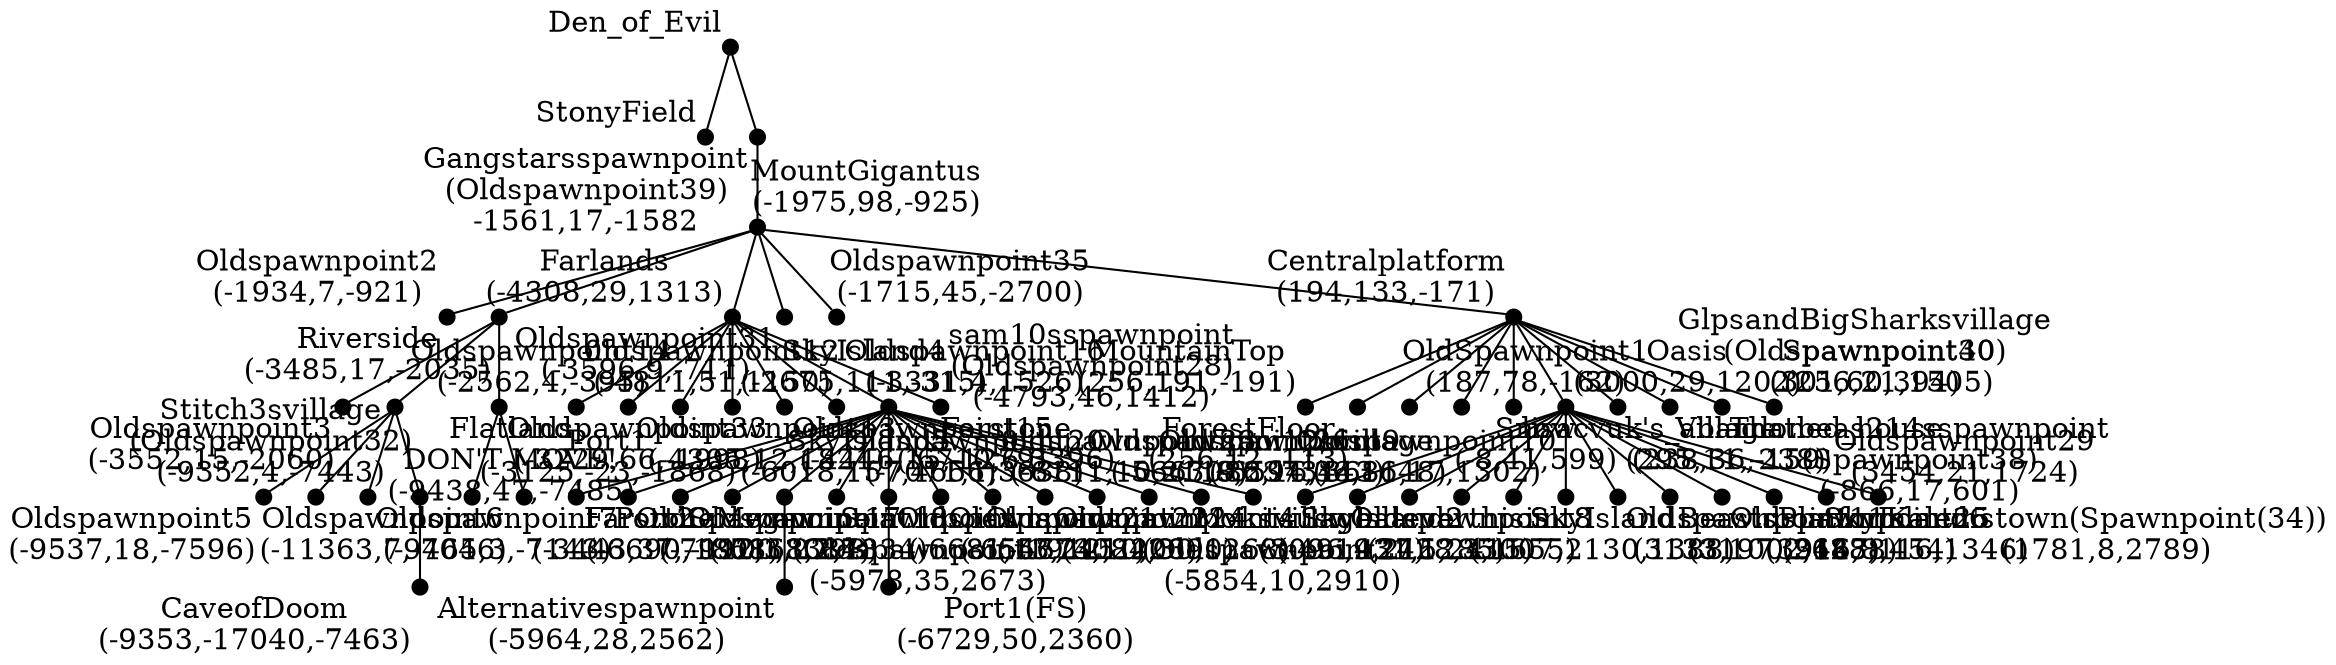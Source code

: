 //neato -n  -Tpng map.dot -o
graph map { 
graph [scale=0.25]
node [margin=0/*.5*/ shape=point width=0.1 fontcolor=black /*fontsize=82 fixedsize=true*/]
DOEVIL [xlabel="Den_of_Evil" pos="-2161,-1231"];
SFIELD [xlabel="StonyField" pos="-2002,-2565"];
GSTAR [xlabel="Gangstarsspawnpoint\n(Oldspawnpoint39)\n-1561,17,-1582" pos="-1561,-1582"];
//GSTAR
MG [xlabel="MountGigantus\n(-1975,98,-925)" pos="-1975,-925"];
//MG
OSP2 [xlabel="Oldspawnpoint2\n(-1934,7,-921)" pos="-1934,-921"];
RIVER [xlabel="Riverside\n(-3485,17,-2035)" pos="-3485,-2035"];
FARL [xlabel="Farlands\n(-4308,29,1313)" pos="-4308,1313"];
OSP31 [xlabel="Oldspawnpoint31\n(-3596,9,-711)" pos="-3596,-711"];
OSP35 [xlabel="Oldspawnpoint35\n(-1715,45,-2700)" pos="-1715,-2700"];
CP [xlabel="Centralplatform\n(194,133,-171)" pos="194,-171"];
  //CP
MT [xlabel="MountainTop\n(256,191,-191)" pos="256,-191"];
FF [xlabel="ForestFloor\n(256,12,-113)" pos="256,-113"];
OSP1 [xlabel="OldSpawnpoint1\n(187,78,-162)" pos="187,-162"];
SNOW [xlabel="Snow\n(-8,41,599)" pos="-8,599"];
LAHOUSE [xlabel="lisacvuk's_abandoned_house\n(238,36,-159)" pos="238,-159"];
OASIS [xlabel="Oasis\n(3000,29,1202)" pos="3000,1202"];
VILL [xlabel="Village\n(295,11,-238)" pos="295,-238"];
GBSVILL [xlabel="GlpsandBigSharksvillage\n(Oldspawnpoint30)\n(301,60,394)" pos="301,394"];
TB214 [xlabel="Thatbeas214sspawnpoint\n(Spawnpoint38)\n(-866,17,601)" pos="-866,601"];
SP40 [xlabel="Spawnpoint40\n(256,21,1505)" pos="256,1505"];
    //OASIS
OSP4 [xlabel="Oldspawnpoint4\n(3084,30,1268)" pos="3084,1268"];
OSP8 [xlabel="Oldspawnpoint8\n(2428,3,1655)" pos="2428,1655"];
OSP9 [xlabel="Oldspawnpoint9\n(3086,16,443)" pos="3086,443"];
SKYI [xlabel="SkyIsland\n(3007,2130,1388)" pos="3007,1388"];
SKYI2 [xlabel="SkyIsland2\n(3096,431,1285)" pos="3096,1285"];
OSP10 [xlabel="Oldspawnpoint10\n(3681,17,1302)" pos="3681,1302"];
OSP11 [xlabel="Oldspawnpoint11\n(3133,100,3447)" pos="3133,3447"];
BP [xlabel="BeastsPlatform\n(3197,2,1288)" pos="3197,1288"];
OSP25 [xlabel="Oldspawnpoint25\n(3916,8,454)" pos="3916,454"];
SKYI6 [xlabel="SkyIsland6\n(2683,116,1346)" pos="2683,1346"];
OSP29 [xlabel="Oldspawnpoint29\n(3454,21,1724)" pos="3454,1724"];
KTOWN [xlabel="Kalemstown(Spawnpoint(34))\n(1781,8,2789)" pos="1781,2789"];
  //RIVER
OSP3 [xlabel="Oldspawnpoint3\n(-3552,15,-2060)" pos="-3552,-2060"];
FLATL [xlabel="Flatland\nDON'T MOVE!\n(-9438,47,-7485)" pos="-9438,-7485"];
OSP33 [xlabel="Oldspawnpoint33\n(-3229,66,-1998)" pos="-3229,-1998"];
    //FLATL
OSP5 [xlabel="Oldspawnpoint5\n(-9537,18,-7596)" pos="-9537,-7596"];
OSP6 [xlabel="Oldspawnpoint6\n(-11363,7,-7046)" pos="-11363,-7046"];
OSP7 [xlabel="Oldspawnpoint7\n(-9465,3,-7143)" pos="-9465,-7143"];
STICHVILL [xlabel="Stitch3svillage\n(Oldspawnpoint32)\n(-9352,4,-7443)" pos="-9352,-7443"];
        //STICHVILL
COD [xlabel="CaveofDoom\n(-9353,-17040,-7463)" pos="-9353,-7463"];
    //OSP33
PORT1 [xlabel="Port1\n(-3125,-23,-1868)" pos="-3125,-1868"];
PORT2 [xlabel="Port2\n(-3443,37,-1801)" pos="-3443,-1801"];
  //FARL
OSP12 [xlabel="0ldspawnpoint12\n(-4811,51,1150)" pos="-4811,1150"];
OSP13 [xlabel="Oldspawnpoint13\n(-4305,12,1821)" pos="-4305,1821"];
OSP14 [xlabel="Oldspawnpoint14\n(-2562,4,-395)" pos="-2562,-395"];
SKYI4 [xlabel="SkyIsland4\n(-2675,111,-315)" pos="-2675,-315"];
OSP15 [xlabel="Oldspawnpoint15\n(-4446,15,-1279)" pos="-4446,-1279"];
OSP16 [xlabel="Oldspawnpoint16\n(-3331,4,1526)" pos="-3331,1526"];
FARS  [xlabel="Farstone\n(-6710,6,3396)" pos="-6710,3396"];
SAM10 [xlabel="sam10sspawnpoint\n(Oldspawnpoint28)\n(-4793,46,1412)" pos="-4793,1412"];
    //FARS
FARSM [xlabel="FarstoneMegamine\n(-6690,-1100,3387)" pos="-6690,3387"];
OSP17 [xlabel="OldSpawnpoint17\n(-7992,3,2798)" pos="-7992,2798"];
OSP18 [xlabel="Oldspawnpoint18\n(-5868,2,4834)" pos="-5868,4834"];
SKYI5 [xlabel="SkyIsland5\n(-6018,157,4656)" pos="-6018,4656"];
OSP19 [xlabel="Spawnpoint\n(Oldspawnpoint19\n(-5978,35,2673)" pos="-5978,2673"];
OSP20 [xlabel="Oldspawnpoint20\n(-7071,1,3638)" pos="-7071,3638"];
OSP21 [xlabel="Oldspawnpoint21\n(-6681,13,2451)" pos="-6681,2451"];
OSP22 [xlabel="Oldspawnpoint22\n(-6546,12,2203)" pos="-6546,2203"];
OSP23 [xlabel="0ldspawnpoint23\n(-6111,10,2119)" pos="-6111,2119"];
OSP24 [xlabel="Oldspawnpoint24\n(-5774,10,2090)" pos="-5774,2090"];
OSP26 [xlabel="Oldspawnpoint26\n(-5667,8,2373)" pos="-5667,2373"];
MVKVILL [xlabel="Mvksvillage\n(Oldspawnpoint27)\n(-5854,10,2910)" pos="-5854,2910"];
SAM12 [xlabel="sam12svillage\n(-6594,36,1648)" pos="-6594,1648"];
IISU [xlabel="iisuswhateverthisis\n(-4919,215,2415)" pos="-4919,2415"];
      //OSP19
ASP [xlabel="Alternativespawnpoint\n(-5964,28,2562)" pos="-5964,2562"];
//OSP21
FSPORT1 [xlabel="Port1(FS)\n(-6729,50,2360)" pos="-6729,2360"];

DOEVIL -- GSTAR
DOEVIL -- SFIELD

GSTAR -- MG
//MG -- GSTAR
MG -- CP
MG -- OSP2
MG -- RIVER
MG -- FARL
MG -- OSP31
MG -- OSP35
//CP -- MG
CP -- MT
CP -- FF
CP -- OSP1
CP -- SNOW
CP -- LAHOUSE
CP -- OASIS
CP -- VILL
CP -- GBSVILL
CP -- TB214
CP -- SP40
//OASIS -- CP
OASIS -- OSP4
OASIS -- OSP8
OASIS -- OSP9
OASIS -- SKYI
OASIS -- SKYI2
OASIS -- OSP10
OASIS -- OSP11
OASIS -- BP
OASIS -- OSP25
OASIS -- SKYI6
OASIS -- OSP29
OASIS -- KTOWN
//RIVER -- MG
RIVER -- OSP3
RIVER -- FLATL
RIVER -- OSP33
//FLATL -- RIVER
FLATL -- OSP5
FLATL -- OSP6
FLATL -- OSP7
FLATL -- STICHVILL
//FLATL -- STICHVILL
STICHVILL--COD
//OSP33 -- RIVER
OSP33 -- PORT1
OSP33 -- PORT2
//FARL --MG 
FARL -- OSP12
FARL -- OSP13
FARL -- OSP14
FARL -- SKYI4
FARL -- OSP15
FARL -- OSP16
FARL -- FARS
FARL -- SAM10

FARS -- FARSM
FARS -- OSP17
FARS -- OSP18
FARS -- SKYI5
FARS -- OSP19
FARS -- OSP20
FARS -- OSP21
FARS -- OSP22
FARS -- OSP23
FARS -- OSP24
FARS -- OSP26
FARS -- MVKVILL
FARS -- SAM12
FARS -- IISU
//OSP19 -- FARS
OSP19 -- ASP
OSP21 -- FSPORT1

}
